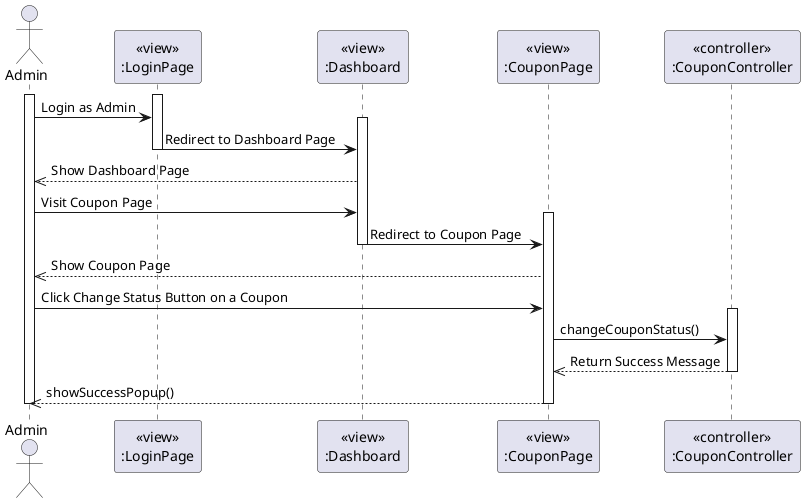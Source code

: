 @startuml ChangeCouponStatus
actor Admin
participant LoginPageView [
  <<view>>
  :LoginPage
]

participant DashboardView [
  <<view>>
  :Dashboard
]

participant CouponView [
  <<view>>
  :CouponPage
]

participant CouponController [
  <<controller>>
  :CouponController
]

activate Admin
activate LoginPageView
Admin -> LoginPageView: Login as Admin
activate DashboardView
LoginPageView -> DashboardView: Redirect to Dashboard Page
deactivate LoginPageView

DashboardView -->> Admin: Show Dashboard Page

Admin -> DashboardView: Visit Coupon Page
activate CouponView
DashboardView -> CouponView: Redirect to Coupon Page
deactivate DashboardView

CouponView -->> Admin: Show Coupon Page

Admin -> CouponView: Click Change Status Button on a Coupon

activate CouponController
CouponView -> CouponController: changeCouponStatus()
CouponController -->> CouponView: Return Success Message
deactivate CouponController
CouponView -->> Admin: showSuccessPopup()

deactivate Admin
deactivate CouponView
@enduml
